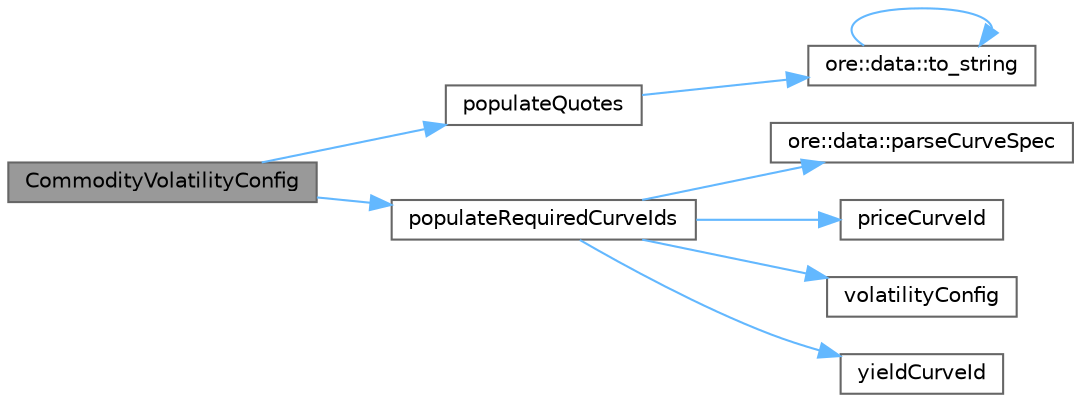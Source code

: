 digraph "CommodityVolatilityConfig"
{
 // INTERACTIVE_SVG=YES
 // LATEX_PDF_SIZE
  bgcolor="transparent";
  edge [fontname=Helvetica,fontsize=10,labelfontname=Helvetica,labelfontsize=10];
  node [fontname=Helvetica,fontsize=10,shape=box,height=0.2,width=0.4];
  rankdir="LR";
  Node1 [label="CommodityVolatilityConfig",height=0.2,width=0.4,color="gray40", fillcolor="grey60", style="filled", fontcolor="black",tooltip="Explicit constructor."];
  Node1 -> Node2 [color="steelblue1",style="solid"];
  Node2 [label="populateQuotes",height=0.2,width=0.4,color="grey40", fillcolor="white", style="filled",URL="$classore_1_1data_1_1_commodity_volatility_config.html#a19ed6e6444ea03ab24f69f1bf17d2151",tooltip="Populate CurveConfig::quotes_ with the required quotes."];
  Node2 -> Node3 [color="steelblue1",style="solid"];
  Node3 [label="ore::data::to_string",height=0.2,width=0.4,color="grey40", fillcolor="white", style="filled",URL="$namespaceore_1_1data.html#a86651dfeb5c18ee891f7a4734d8cf455",tooltip=" "];
  Node3 -> Node3 [color="steelblue1",style="solid"];
  Node1 -> Node4 [color="steelblue1",style="solid"];
  Node4 [label="populateRequiredCurveIds",height=0.2,width=0.4,color="grey40", fillcolor="white", style="filled",URL="$classore_1_1data_1_1_commodity_volatility_config.html#a09cdbe524aa89af7bba59a844397ebb9",tooltip=" "];
  Node4 -> Node5 [color="steelblue1",style="solid"];
  Node5 [label="ore::data::parseCurveSpec",height=0.2,width=0.4,color="grey40", fillcolor="white", style="filled",URL="$group__curves.html#ga7c53f293f4ad98e691c6a93b6be26e9a",tooltip="function to convert a string into a curve spec"];
  Node4 -> Node6 [color="steelblue1",style="solid"];
  Node6 [label="priceCurveId",height=0.2,width=0.4,color="grey40", fillcolor="white", style="filled",URL="$classore_1_1data_1_1_commodity_volatility_config.html#a2fbdc44fecf20e44e0628909ec636b59",tooltip=" "];
  Node4 -> Node7 [color="steelblue1",style="solid"];
  Node7 [label="volatilityConfig",height=0.2,width=0.4,color="grey40", fillcolor="white", style="filled",URL="$classore_1_1data_1_1_commodity_volatility_config.html#a3973f4f13a3ca7011c807c0a4c8bf2c1",tooltip=" "];
  Node4 -> Node8 [color="steelblue1",style="solid"];
  Node8 [label="yieldCurveId",height=0.2,width=0.4,color="grey40", fillcolor="white", style="filled",URL="$classore_1_1data_1_1_commodity_volatility_config.html#a2ae1d7d237a824b8c80c8d1afc4bcdb1",tooltip=" "];
}
